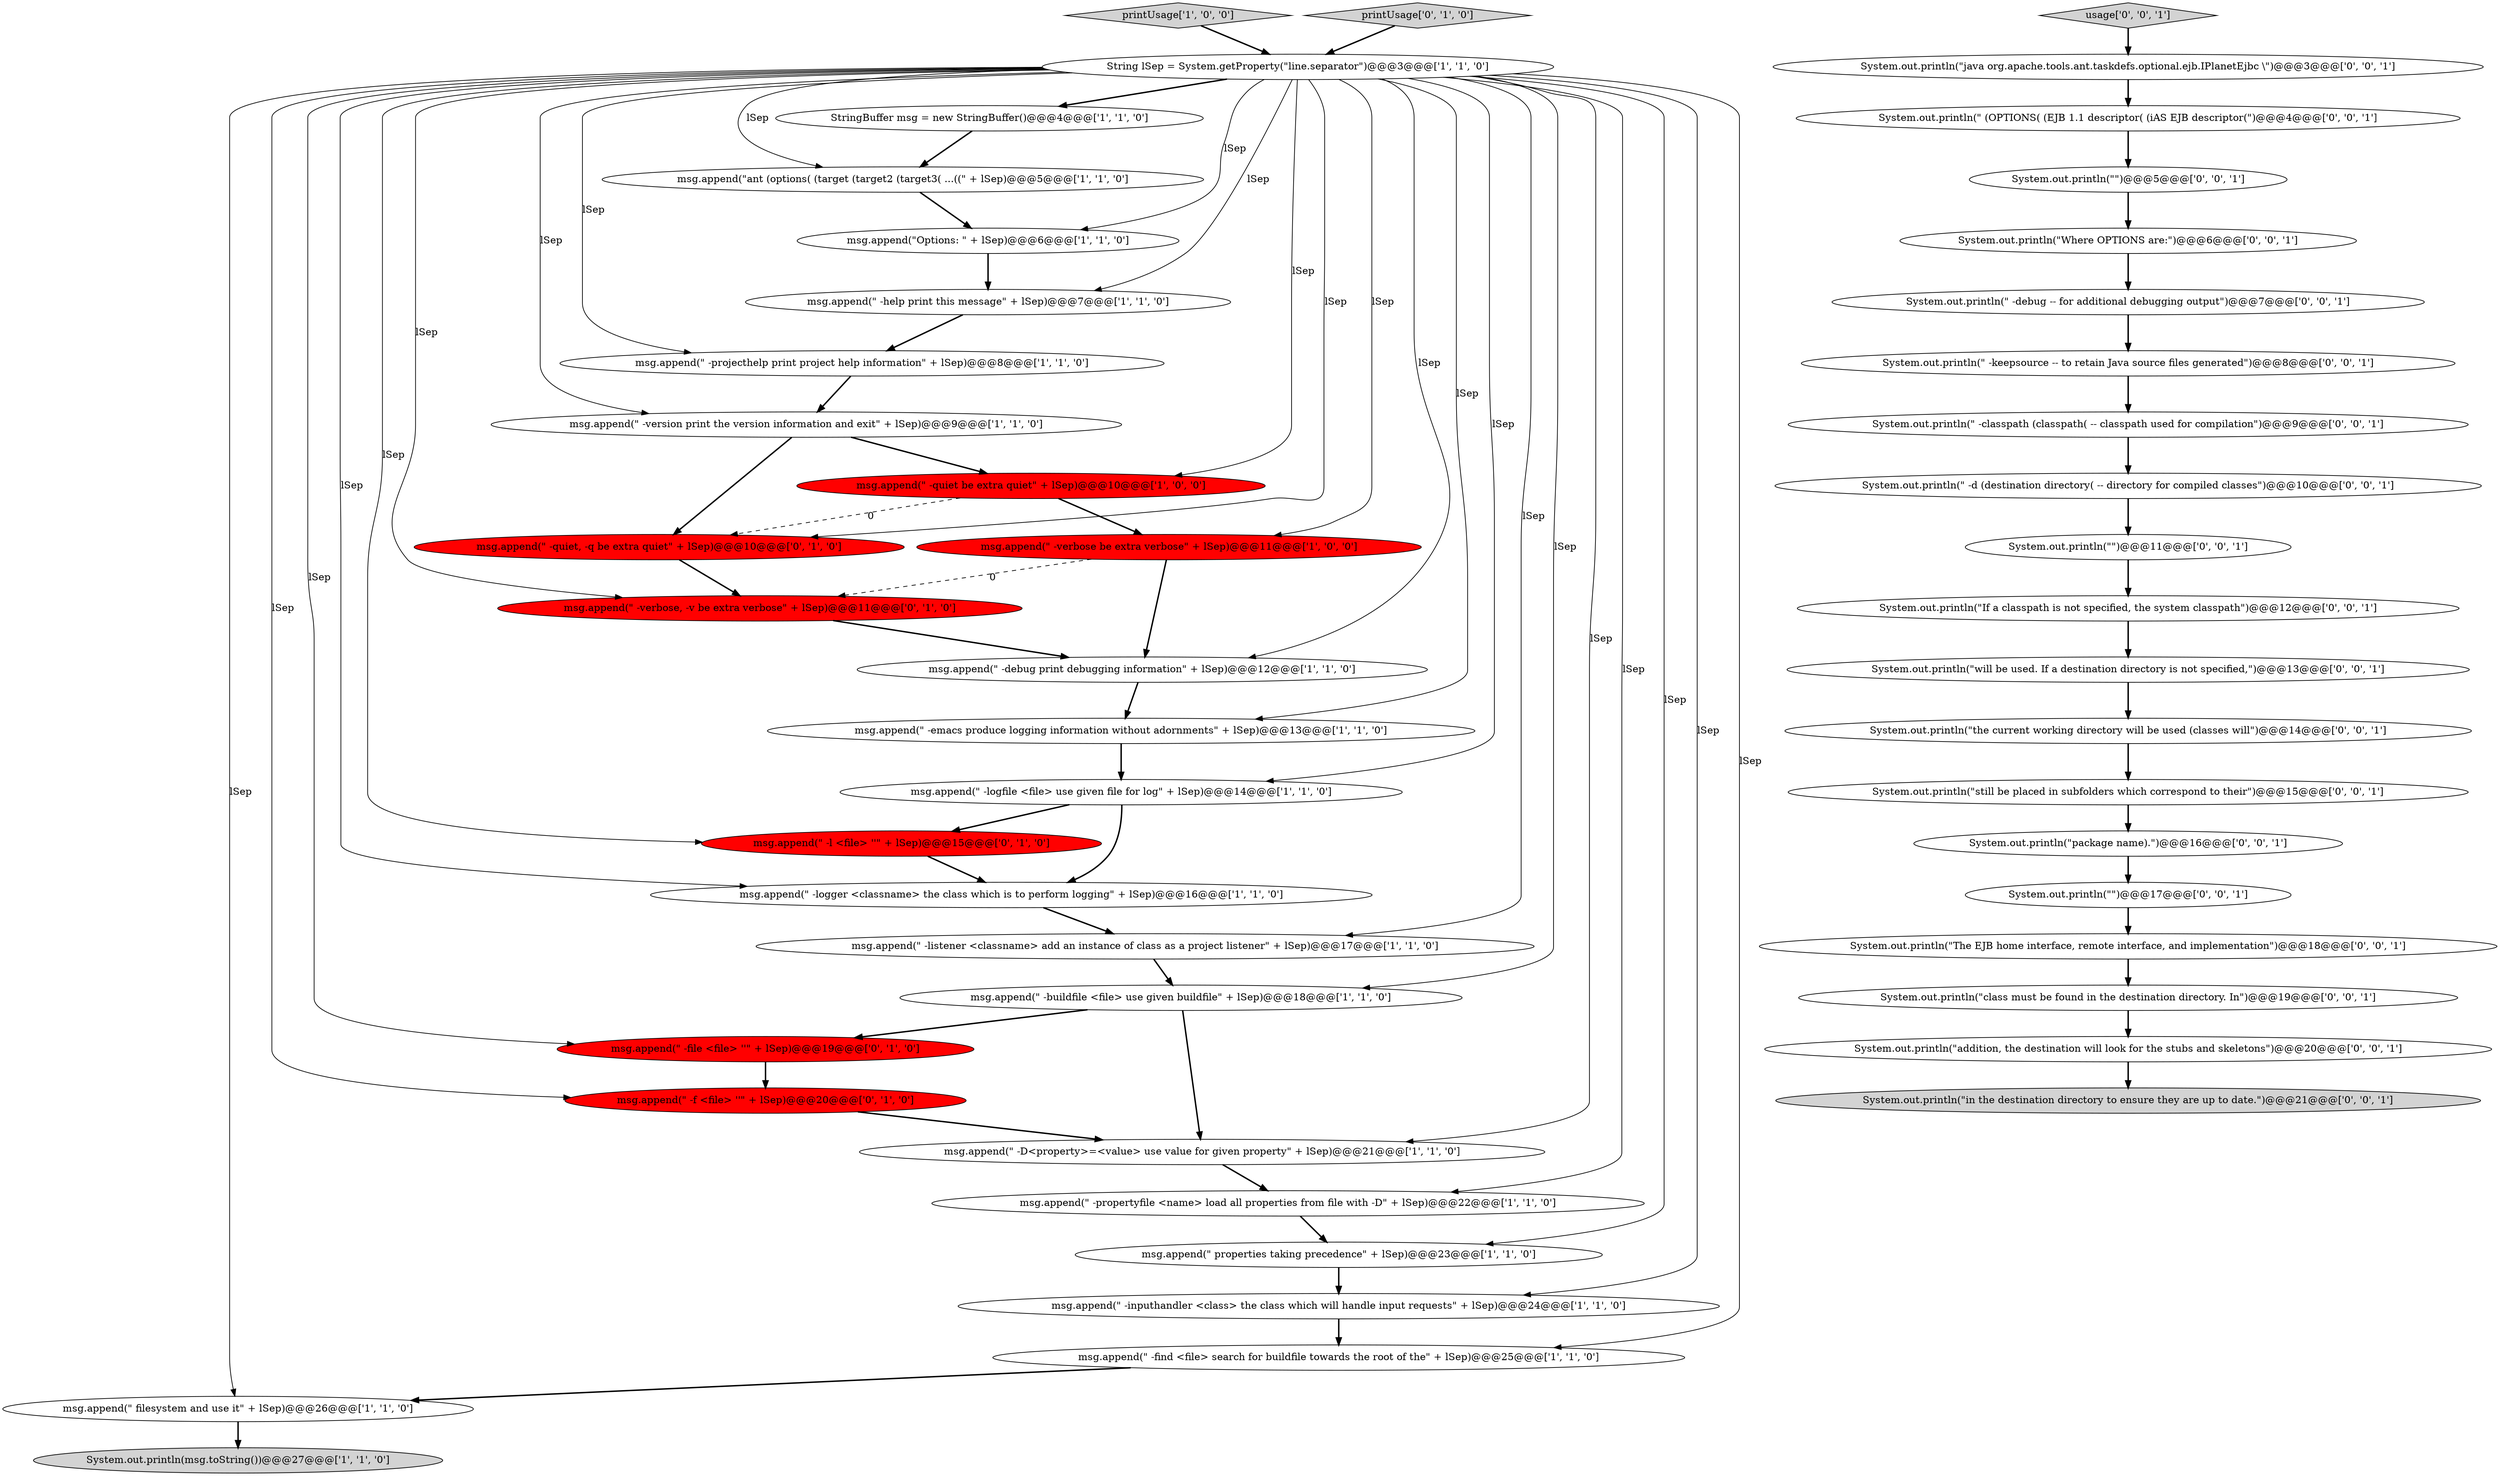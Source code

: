 digraph {
16 [style = filled, label = "msg.append(\" -projecthelp print project help information\" + lSep)@@@8@@@['1', '1', '0']", fillcolor = white, shape = ellipse image = "AAA0AAABBB1BBB"];
37 [style = filled, label = "System.out.println(\"will be used. If a destination directory is not specified,\")@@@13@@@['0', '0', '1']", fillcolor = white, shape = ellipse image = "AAA0AAABBB3BBB"];
41 [style = filled, label = "System.out.println(\" -classpath (classpath( -- classpath used for compilation\")@@@9@@@['0', '0', '1']", fillcolor = white, shape = ellipse image = "AAA0AAABBB3BBB"];
22 [style = filled, label = "StringBuffer msg = new StringBuffer()@@@4@@@['1', '1', '0']", fillcolor = white, shape = ellipse image = "AAA0AAABBB1BBB"];
5 [style = filled, label = "String lSep = System.getProperty(\"line.separator\")@@@3@@@['1', '1', '0']", fillcolor = white, shape = ellipse image = "AAA0AAABBB1BBB"];
28 [style = filled, label = "msg.append(\" -l <file> ''\" + lSep)@@@15@@@['0', '1', '0']", fillcolor = red, shape = ellipse image = "AAA1AAABBB2BBB"];
11 [style = filled, label = "msg.append(\" -propertyfile <name> load all properties from file with -D\" + lSep)@@@22@@@['1', '1', '0']", fillcolor = white, shape = ellipse image = "AAA0AAABBB1BBB"];
13 [style = filled, label = "msg.append(\" -logger <classname> the class which is to perform logging\" + lSep)@@@16@@@['1', '1', '0']", fillcolor = white, shape = ellipse image = "AAA0AAABBB1BBB"];
32 [style = filled, label = "System.out.println(\"If a classpath is not specified, the system classpath\")@@@12@@@['0', '0', '1']", fillcolor = white, shape = ellipse image = "AAA0AAABBB3BBB"];
20 [style = filled, label = "msg.append(\" -find <file> search for buildfile towards the root of the\" + lSep)@@@25@@@['1', '1', '0']", fillcolor = white, shape = ellipse image = "AAA0AAABBB1BBB"];
27 [style = filled, label = "msg.append(\" -f <file> ''\" + lSep)@@@20@@@['0', '1', '0']", fillcolor = red, shape = ellipse image = "AAA1AAABBB2BBB"];
35 [style = filled, label = "System.out.println(\"\")@@@17@@@['0', '0', '1']", fillcolor = white, shape = ellipse image = "AAA0AAABBB3BBB"];
9 [style = filled, label = "System.out.println(msg.toString())@@@27@@@['1', '1', '0']", fillcolor = lightgray, shape = ellipse image = "AAA0AAABBB1BBB"];
42 [style = filled, label = "System.out.println(\"\")@@@11@@@['0', '0', '1']", fillcolor = white, shape = ellipse image = "AAA0AAABBB3BBB"];
15 [style = filled, label = "msg.append(\" -inputhandler <class> the class which will handle input requests\" + lSep)@@@24@@@['1', '1', '0']", fillcolor = white, shape = ellipse image = "AAA0AAABBB1BBB"];
2 [style = filled, label = "msg.append(\" -emacs produce logging information without adornments\" + lSep)@@@13@@@['1', '1', '0']", fillcolor = white, shape = ellipse image = "AAA0AAABBB1BBB"];
25 [style = filled, label = "msg.append(\" -quiet, -q be extra quiet\" + lSep)@@@10@@@['0', '1', '0']", fillcolor = red, shape = ellipse image = "AAA1AAABBB2BBB"];
31 [style = filled, label = "System.out.println(\"Where OPTIONS are:\")@@@6@@@['0', '0', '1']", fillcolor = white, shape = ellipse image = "AAA0AAABBB3BBB"];
39 [style = filled, label = "System.out.println(\"package name).\")@@@16@@@['0', '0', '1']", fillcolor = white, shape = ellipse image = "AAA0AAABBB3BBB"];
43 [style = filled, label = "System.out.println(\"the current working directory will be used (classes will\")@@@14@@@['0', '0', '1']", fillcolor = white, shape = ellipse image = "AAA0AAABBB3BBB"];
6 [style = filled, label = "msg.append(\" -verbose be extra verbose\" + lSep)@@@11@@@['1', '0', '0']", fillcolor = red, shape = ellipse image = "AAA1AAABBB1BBB"];
12 [style = filled, label = "msg.append(\" -version print the version information and exit\" + lSep)@@@9@@@['1', '1', '0']", fillcolor = white, shape = ellipse image = "AAA0AAABBB1BBB"];
19 [style = filled, label = "msg.append(\" -listener <classname> add an instance of class as a project listener\" + lSep)@@@17@@@['1', '1', '0']", fillcolor = white, shape = ellipse image = "AAA0AAABBB1BBB"];
10 [style = filled, label = "msg.append(\" -debug print debugging information\" + lSep)@@@12@@@['1', '1', '0']", fillcolor = white, shape = ellipse image = "AAA0AAABBB1BBB"];
24 [style = filled, label = "msg.append(\" -verbose, -v be extra verbose\" + lSep)@@@11@@@['0', '1', '0']", fillcolor = red, shape = ellipse image = "AAA1AAABBB2BBB"];
44 [style = filled, label = "System.out.println(\" -keepsource -- to retain Java source files generated\")@@@8@@@['0', '0', '1']", fillcolor = white, shape = ellipse image = "AAA0AAABBB3BBB"];
1 [style = filled, label = "printUsage['1', '0', '0']", fillcolor = lightgray, shape = diamond image = "AAA0AAABBB1BBB"];
21 [style = filled, label = "msg.append(\" -quiet be extra quiet\" + lSep)@@@10@@@['1', '0', '0']", fillcolor = red, shape = ellipse image = "AAA1AAABBB1BBB"];
34 [style = filled, label = "System.out.println(\"in the destination directory to ensure they are up to date.\")@@@21@@@['0', '0', '1']", fillcolor = lightgray, shape = ellipse image = "AAA0AAABBB3BBB"];
17 [style = filled, label = "msg.append(\" -logfile <file> use given file for log\" + lSep)@@@14@@@['1', '1', '0']", fillcolor = white, shape = ellipse image = "AAA0AAABBB1BBB"];
47 [style = filled, label = "System.out.println(\"class must be found in the destination directory. In\")@@@19@@@['0', '0', '1']", fillcolor = white, shape = ellipse image = "AAA0AAABBB3BBB"];
48 [style = filled, label = "System.out.println(\"addition, the destination will look for the stubs and skeletons\")@@@20@@@['0', '0', '1']", fillcolor = white, shape = ellipse image = "AAA0AAABBB3BBB"];
29 [style = filled, label = "usage['0', '0', '1']", fillcolor = lightgray, shape = diamond image = "AAA0AAABBB3BBB"];
36 [style = filled, label = "System.out.println(\"java org.apache.tools.ant.taskdefs.optional.ejb.IPlanetEjbc \\\")@@@3@@@['0', '0', '1']", fillcolor = white, shape = ellipse image = "AAA0AAABBB3BBB"];
4 [style = filled, label = "msg.append(\" -help print this message\" + lSep)@@@7@@@['1', '1', '0']", fillcolor = white, shape = ellipse image = "AAA0AAABBB1BBB"];
14 [style = filled, label = "msg.append(\" -buildfile <file> use given buildfile\" + lSep)@@@18@@@['1', '1', '0']", fillcolor = white, shape = ellipse image = "AAA0AAABBB1BBB"];
18 [style = filled, label = "msg.append(\"ant (options( (target (target2 (target3( ...((\" + lSep)@@@5@@@['1', '1', '0']", fillcolor = white, shape = ellipse image = "AAA0AAABBB1BBB"];
38 [style = filled, label = "System.out.println(\" -d (destination directory( -- directory for compiled classes\")@@@10@@@['0', '0', '1']", fillcolor = white, shape = ellipse image = "AAA0AAABBB3BBB"];
46 [style = filled, label = "System.out.println(\" -debug -- for additional debugging output\")@@@7@@@['0', '0', '1']", fillcolor = white, shape = ellipse image = "AAA0AAABBB3BBB"];
0 [style = filled, label = "msg.append(\" -D<property>=<value> use value for given property\" + lSep)@@@21@@@['1', '1', '0']", fillcolor = white, shape = ellipse image = "AAA0AAABBB1BBB"];
26 [style = filled, label = "msg.append(\" -file <file> ''\" + lSep)@@@19@@@['0', '1', '0']", fillcolor = red, shape = ellipse image = "AAA1AAABBB2BBB"];
40 [style = filled, label = "System.out.println(\"still be placed in subfolders which correspond to their\")@@@15@@@['0', '0', '1']", fillcolor = white, shape = ellipse image = "AAA0AAABBB3BBB"];
45 [style = filled, label = "System.out.println(\"\")@@@5@@@['0', '0', '1']", fillcolor = white, shape = ellipse image = "AAA0AAABBB3BBB"];
30 [style = filled, label = "System.out.println(\"The EJB home interface, remote interface, and implementation\")@@@18@@@['0', '0', '1']", fillcolor = white, shape = ellipse image = "AAA0AAABBB3BBB"];
3 [style = filled, label = "msg.append(\"Options: \" + lSep)@@@6@@@['1', '1', '0']", fillcolor = white, shape = ellipse image = "AAA0AAABBB1BBB"];
8 [style = filled, label = "msg.append(\" properties taking precedence\" + lSep)@@@23@@@['1', '1', '0']", fillcolor = white, shape = ellipse image = "AAA0AAABBB1BBB"];
7 [style = filled, label = "msg.append(\" filesystem and use it\" + lSep)@@@26@@@['1', '1', '0']", fillcolor = white, shape = ellipse image = "AAA0AAABBB1BBB"];
23 [style = filled, label = "printUsage['0', '1', '0']", fillcolor = lightgray, shape = diamond image = "AAA0AAABBB2BBB"];
33 [style = filled, label = "System.out.println(\" (OPTIONS( (EJB 1.1 descriptor( (iAS EJB descriptor(\")@@@4@@@['0', '0', '1']", fillcolor = white, shape = ellipse image = "AAA0AAABBB3BBB"];
2->17 [style = bold, label=""];
1->5 [style = bold, label=""];
24->10 [style = bold, label=""];
46->44 [style = bold, label=""];
29->36 [style = bold, label=""];
18->3 [style = bold, label=""];
5->21 [style = solid, label="lSep"];
5->8 [style = solid, label="lSep"];
5->28 [style = solid, label="lSep"];
5->26 [style = solid, label="lSep"];
8->15 [style = bold, label=""];
23->5 [style = bold, label=""];
32->37 [style = bold, label=""];
27->0 [style = bold, label=""];
21->6 [style = bold, label=""];
47->48 [style = bold, label=""];
5->4 [style = solid, label="lSep"];
12->21 [style = bold, label=""];
0->11 [style = bold, label=""];
28->13 [style = bold, label=""];
5->2 [style = solid, label="lSep"];
45->31 [style = bold, label=""];
38->42 [style = bold, label=""];
36->33 [style = bold, label=""];
3->4 [style = bold, label=""];
5->20 [style = solid, label="lSep"];
5->11 [style = solid, label="lSep"];
5->19 [style = solid, label="lSep"];
5->13 [style = solid, label="lSep"];
7->9 [style = bold, label=""];
14->26 [style = bold, label=""];
43->40 [style = bold, label=""];
25->24 [style = bold, label=""];
26->27 [style = bold, label=""];
37->43 [style = bold, label=""];
13->19 [style = bold, label=""];
22->18 [style = bold, label=""];
17->28 [style = bold, label=""];
5->15 [style = solid, label="lSep"];
40->39 [style = bold, label=""];
19->14 [style = bold, label=""];
14->0 [style = bold, label=""];
5->10 [style = solid, label="lSep"];
6->24 [style = dashed, label="0"];
15->20 [style = bold, label=""];
12->25 [style = bold, label=""];
6->10 [style = bold, label=""];
39->35 [style = bold, label=""];
5->12 [style = solid, label="lSep"];
44->41 [style = bold, label=""];
5->24 [style = solid, label="lSep"];
5->18 [style = solid, label="lSep"];
42->32 [style = bold, label=""];
5->7 [style = solid, label="lSep"];
21->25 [style = dashed, label="0"];
11->8 [style = bold, label=""];
33->45 [style = bold, label=""];
41->38 [style = bold, label=""];
10->2 [style = bold, label=""];
17->13 [style = bold, label=""];
30->47 [style = bold, label=""];
31->46 [style = bold, label=""];
5->25 [style = solid, label="lSep"];
20->7 [style = bold, label=""];
5->6 [style = solid, label="lSep"];
5->14 [style = solid, label="lSep"];
5->27 [style = solid, label="lSep"];
5->22 [style = bold, label=""];
35->30 [style = bold, label=""];
16->12 [style = bold, label=""];
48->34 [style = bold, label=""];
5->16 [style = solid, label="lSep"];
4->16 [style = bold, label=""];
5->3 [style = solid, label="lSep"];
5->17 [style = solid, label="lSep"];
5->0 [style = solid, label="lSep"];
}
